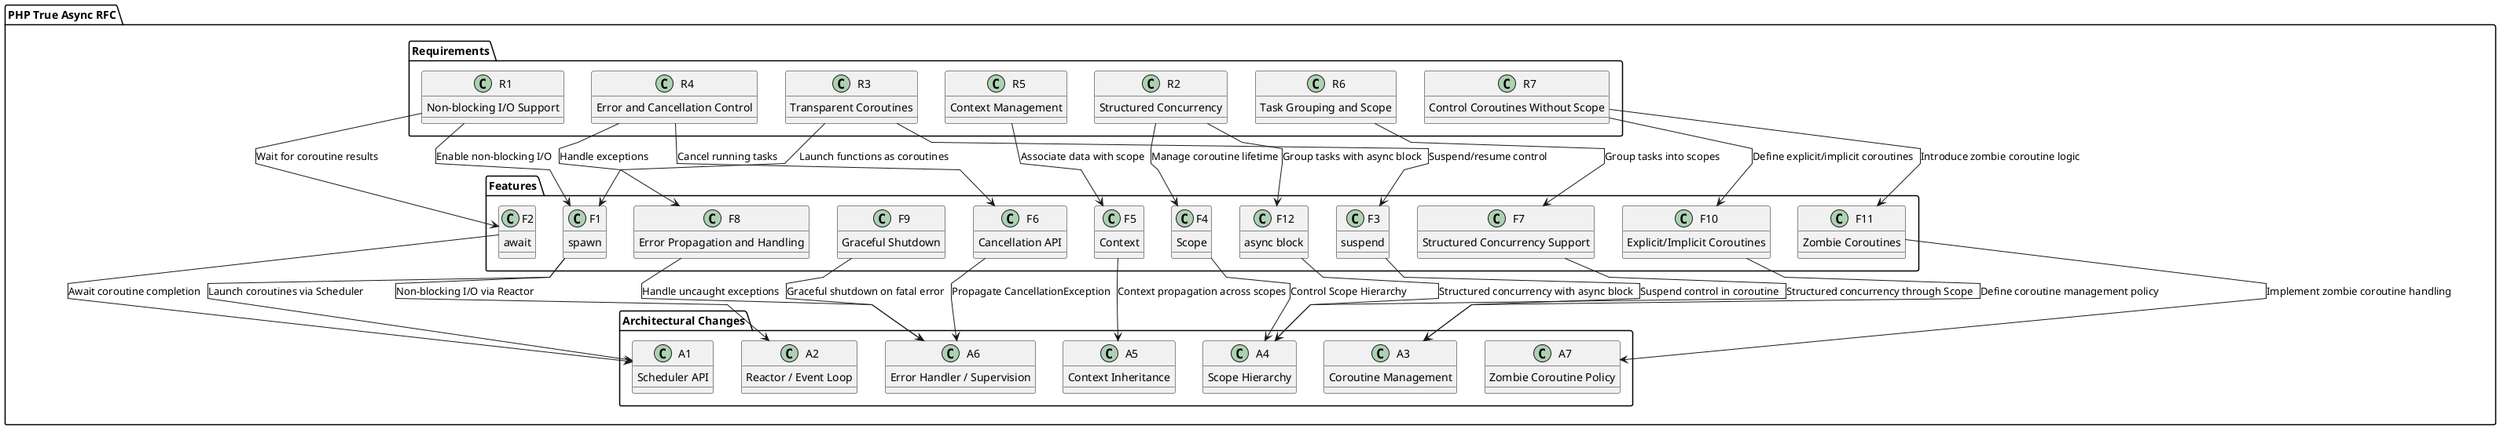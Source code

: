 @startuml

skinparam linetype polyline

' Define the main packages
package "PHP True Async RFC" {
    package "Requirements" {
        R1 : Non-blocking I/O Support
        R2 : Structured Concurrency
        R3 : Transparent Coroutines
        R4 : Error and Cancellation Control
        R5 : Context Management
        R6 : Task Grouping and Scope
        R7 : Control Coroutines Without Scope
    }

    package "Features" {
        F1 : spawn
        F2 : await
        F3 : suspend
        F4 : Scope
        F5 : Context
        F6 : Cancellation API
        F7 : Structured Concurrency Support
        F8 : Error Propagation and Handling
        F9 : Graceful Shutdown
        F10 : Explicit/Implicit Coroutines
        F11 : Zombie Coroutines
        F12 : async block
    }

    package "Architectural Changes" {
        A1 : Scheduler API
        A2 : Reactor / Event Loop
        A3 : Coroutine Management
        A4 : Scope Hierarchy
        A5 : Context Inheritance
        A6 : Error Handler / Supervision
        A7 : Zombie Coroutine Policy
    }
}

' Define relationships from Requirements to Features
R1 --> F1 : Enable non-blocking I/O
R1 --> F2 : Wait for coroutine results
R2 --> F4 : Manage coroutine lifetime
R2 --> F12 : Group tasks with async block
R3 --> F1 : Launch functions as coroutines
R3 --> F3 : Suspend/resume control
R4 --> F6 : Cancel running tasks
R4 --> F8 : Handle exceptions
R5 --> F5 : Associate data with scope
R6 --> F7 : Group tasks into scopes
R7 --> F10 : Define explicit/implicit coroutines
R7 --> F11 : Introduce zombie coroutine logic

' Define relationships from Features to Architectural Changes
F1 --> A1 : Launch coroutines via Scheduler
F1 --> A2 : Non-blocking I/O via Reactor
F2 --> A1 : Await coroutine completion
F3 --> A3 : Suspend control in coroutine
F4 --> A4 : Control Scope Hierarchy
F5 --> A5 : Context propagation across scopes
F6 --> A6 : Propagate CancellationException
F8 --> A6 : Handle uncaught exceptions
F7 --> A4 : Structured concurrency through Scope
F12 --> A4 : Structured concurrency with async block
F9 --> A6 : Graceful shutdown on fatal error
F10 --> A3 : Define coroutine management policy
F11 --> A7 : Implement zombie coroutine handling

@enduml